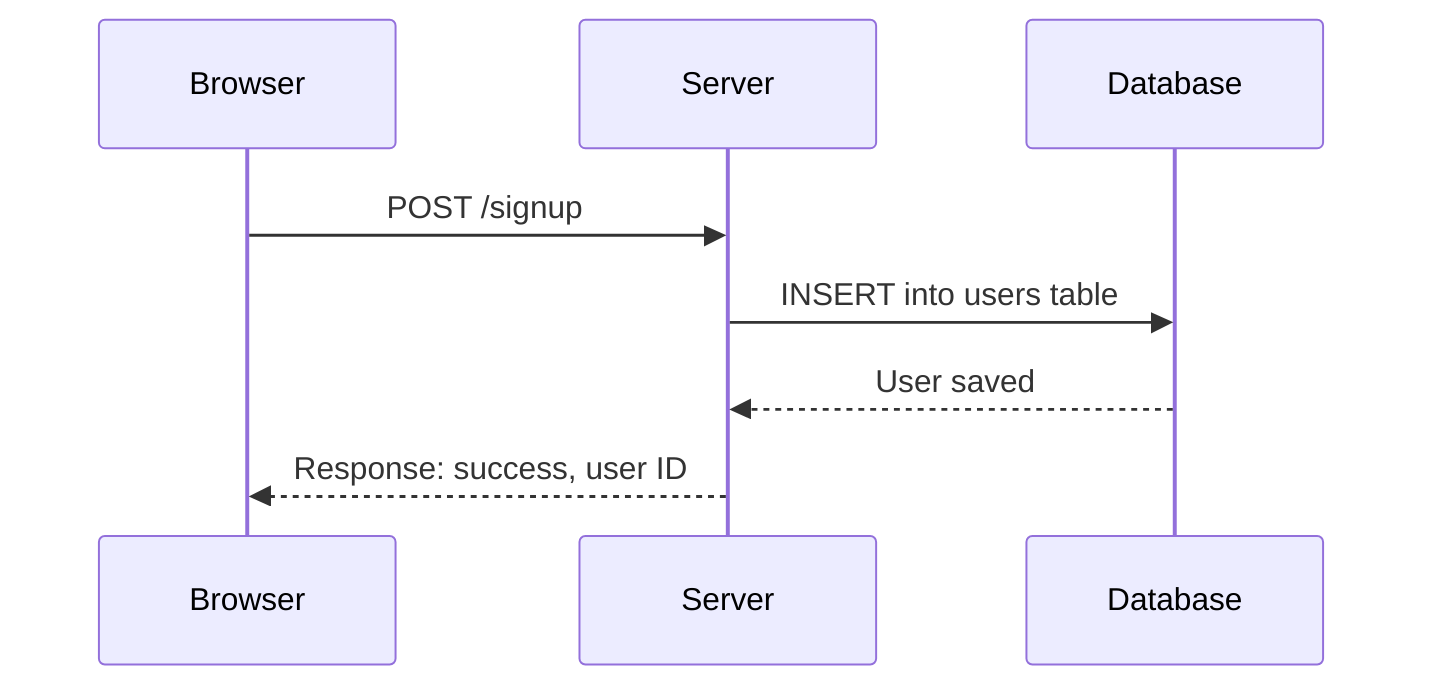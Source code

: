 sequenceDiagram
    participant Browser
    participant Server
    participant Database

    Browser->>Server: POST /signup
    Server->>Database: INSERT into users table
    Database-->>Server: User saved
    Server-->>Browser: Response: success, user ID